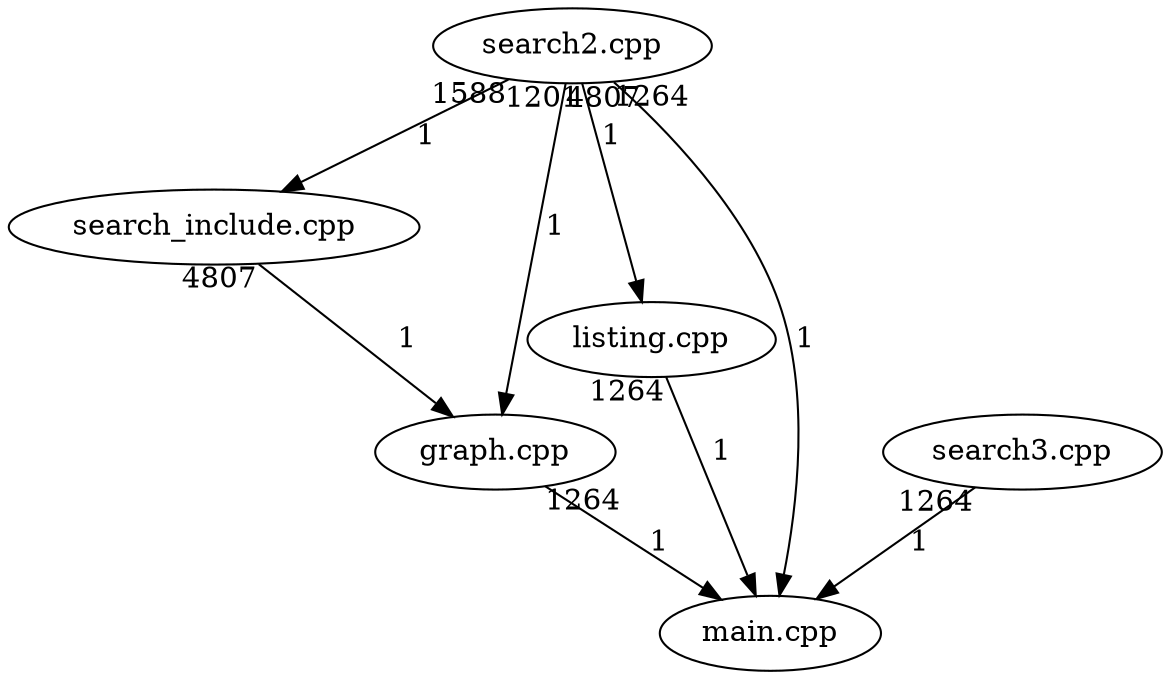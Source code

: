 digraph files_graph
{
"search_include.cpp"->"graph.cpp"[taillabel = 4807][label = 1]
"search2.cpp"->"graph.cpp"[taillabel = 4807][label = 1]
"search2.cpp"->"listing.cpp"[taillabel = 1201][label = 1]
"graph.cpp"->"main.cpp"[taillabel = 1264][label = 1]
"listing.cpp"->"main.cpp"[taillabel = 1264][label = 1]
"search2.cpp"->"main.cpp"[taillabel = 1264][label = 1]
"search3.cpp"->"main.cpp"[taillabel = 1264][label = 1]
"search2.cpp"->"search_include.cpp"[taillabel = 1588][label = 1]
}